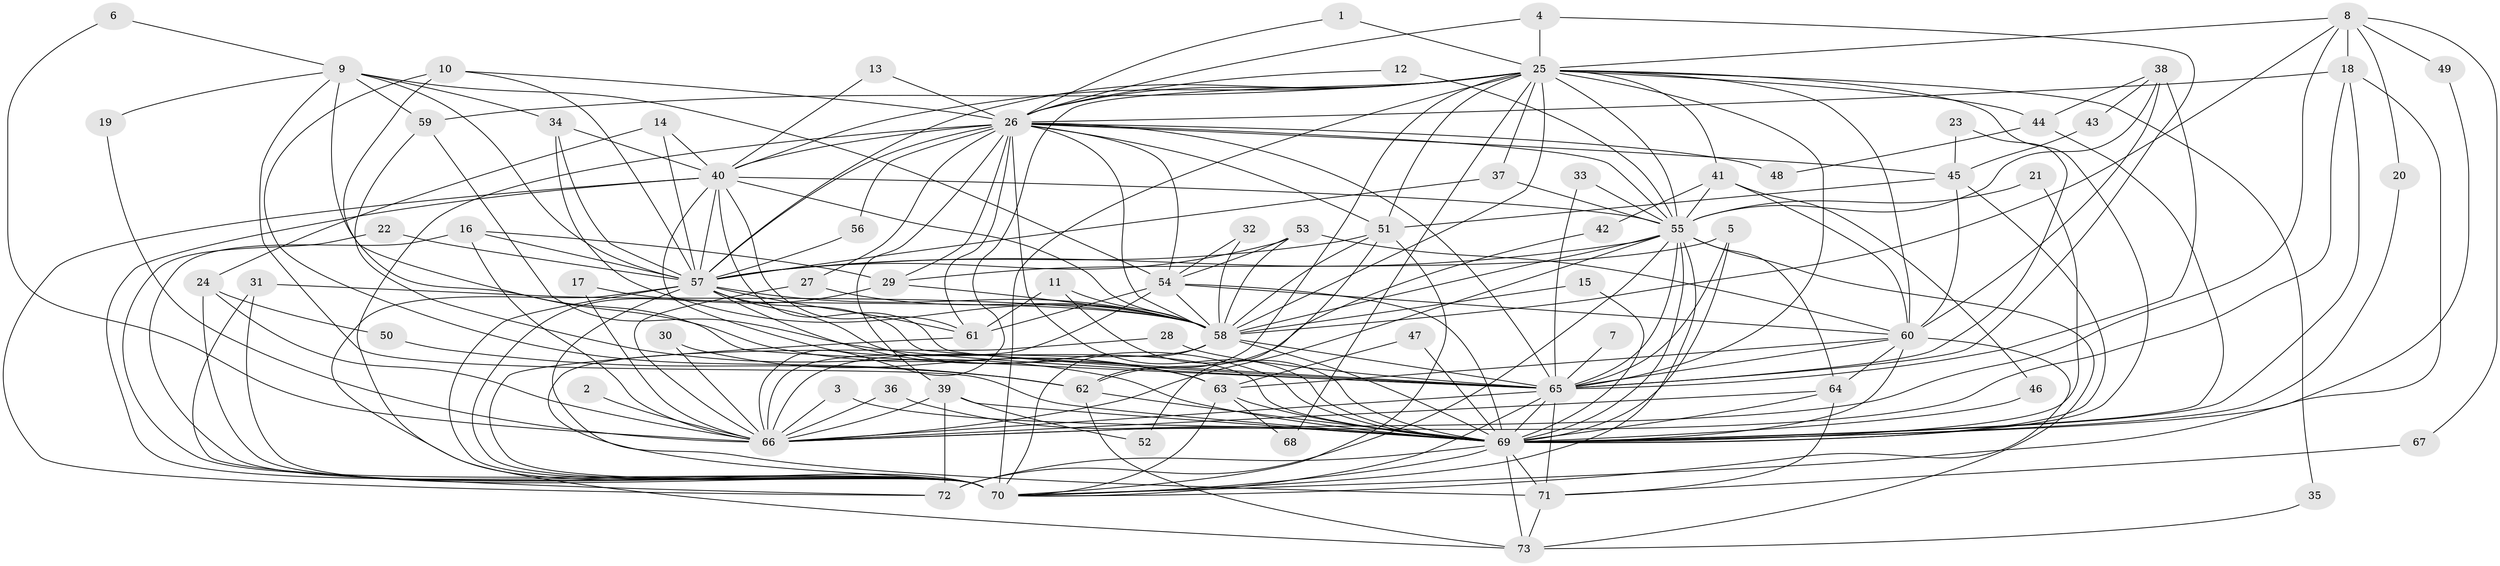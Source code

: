 // original degree distribution, {14: 0.006896551724137931, 25: 0.013793103448275862, 28: 0.006896551724137931, 21: 0.013793103448275862, 24: 0.013793103448275862, 22: 0.006896551724137931, 26: 0.006896551724137931, 2: 0.5103448275862069, 17: 0.006896551724137931, 5: 0.06206896551724138, 3: 0.23448275862068965, 7: 0.027586206896551724, 4: 0.06206896551724138, 6: 0.027586206896551724}
// Generated by graph-tools (version 1.1) at 2025/49/03/09/25 03:49:41]
// undirected, 73 vertices, 216 edges
graph export_dot {
graph [start="1"]
  node [color=gray90,style=filled];
  1;
  2;
  3;
  4;
  5;
  6;
  7;
  8;
  9;
  10;
  11;
  12;
  13;
  14;
  15;
  16;
  17;
  18;
  19;
  20;
  21;
  22;
  23;
  24;
  25;
  26;
  27;
  28;
  29;
  30;
  31;
  32;
  33;
  34;
  35;
  36;
  37;
  38;
  39;
  40;
  41;
  42;
  43;
  44;
  45;
  46;
  47;
  48;
  49;
  50;
  51;
  52;
  53;
  54;
  55;
  56;
  57;
  58;
  59;
  60;
  61;
  62;
  63;
  64;
  65;
  66;
  67;
  68;
  69;
  70;
  71;
  72;
  73;
  1 -- 25 [weight=1.0];
  1 -- 26 [weight=1.0];
  2 -- 66 [weight=1.0];
  3 -- 66 [weight=1.0];
  3 -- 69 [weight=1.0];
  4 -- 25 [weight=1.0];
  4 -- 26 [weight=1.0];
  4 -- 65 [weight=1.0];
  5 -- 29 [weight=1.0];
  5 -- 65 [weight=1.0];
  5 -- 69 [weight=1.0];
  6 -- 9 [weight=1.0];
  6 -- 66 [weight=1.0];
  7 -- 65 [weight=1.0];
  8 -- 18 [weight=1.0];
  8 -- 20 [weight=1.0];
  8 -- 25 [weight=1.0];
  8 -- 49 [weight=1.0];
  8 -- 58 [weight=1.0];
  8 -- 66 [weight=1.0];
  8 -- 67 [weight=1.0];
  9 -- 19 [weight=1.0];
  9 -- 34 [weight=1.0];
  9 -- 54 [weight=1.0];
  9 -- 57 [weight=1.0];
  9 -- 59 [weight=1.0];
  9 -- 65 [weight=1.0];
  9 -- 69 [weight=1.0];
  10 -- 26 [weight=1.0];
  10 -- 57 [weight=1.0];
  10 -- 62 [weight=1.0];
  10 -- 63 [weight=1.0];
  11 -- 58 [weight=1.0];
  11 -- 61 [weight=1.0];
  11 -- 69 [weight=1.0];
  12 -- 26 [weight=1.0];
  12 -- 55 [weight=1.0];
  13 -- 26 [weight=1.0];
  13 -- 40 [weight=1.0];
  14 -- 24 [weight=1.0];
  14 -- 40 [weight=1.0];
  14 -- 57 [weight=1.0];
  15 -- 58 [weight=1.0];
  15 -- 69 [weight=1.0];
  16 -- 29 [weight=1.0];
  16 -- 57 [weight=1.0];
  16 -- 66 [weight=1.0];
  16 -- 70 [weight=1.0];
  17 -- 58 [weight=1.0];
  17 -- 66 [weight=1.0];
  18 -- 26 [weight=1.0];
  18 -- 66 [weight=1.0];
  18 -- 69 [weight=1.0];
  18 -- 70 [weight=1.0];
  19 -- 66 [weight=1.0];
  20 -- 69 [weight=1.0];
  21 -- 55 [weight=1.0];
  21 -- 69 [weight=1.0];
  22 -- 57 [weight=1.0];
  22 -- 70 [weight=1.0];
  23 -- 45 [weight=1.0];
  23 -- 65 [weight=1.0];
  24 -- 50 [weight=1.0];
  24 -- 66 [weight=1.0];
  24 -- 70 [weight=1.0];
  25 -- 26 [weight=1.0];
  25 -- 35 [weight=1.0];
  25 -- 37 [weight=1.0];
  25 -- 40 [weight=1.0];
  25 -- 41 [weight=1.0];
  25 -- 44 [weight=1.0];
  25 -- 51 [weight=1.0];
  25 -- 55 [weight=2.0];
  25 -- 57 [weight=1.0];
  25 -- 58 [weight=1.0];
  25 -- 59 [weight=1.0];
  25 -- 60 [weight=1.0];
  25 -- 62 [weight=1.0];
  25 -- 65 [weight=1.0];
  25 -- 66 [weight=1.0];
  25 -- 68 [weight=1.0];
  25 -- 69 [weight=3.0];
  25 -- 70 [weight=1.0];
  26 -- 27 [weight=1.0];
  26 -- 29 [weight=1.0];
  26 -- 39 [weight=1.0];
  26 -- 40 [weight=1.0];
  26 -- 45 [weight=1.0];
  26 -- 48 [weight=1.0];
  26 -- 51 [weight=1.0];
  26 -- 54 [weight=1.0];
  26 -- 55 [weight=1.0];
  26 -- 56 [weight=1.0];
  26 -- 57 [weight=1.0];
  26 -- 58 [weight=1.0];
  26 -- 61 [weight=1.0];
  26 -- 65 [weight=2.0];
  26 -- 69 [weight=2.0];
  26 -- 70 [weight=1.0];
  27 -- 58 [weight=1.0];
  27 -- 66 [weight=1.0];
  28 -- 65 [weight=1.0];
  28 -- 70 [weight=1.0];
  29 -- 58 [weight=1.0];
  29 -- 70 [weight=1.0];
  30 -- 63 [weight=1.0];
  30 -- 66 [weight=1.0];
  31 -- 58 [weight=1.0];
  31 -- 70 [weight=1.0];
  31 -- 72 [weight=1.0];
  32 -- 54 [weight=1.0];
  32 -- 58 [weight=1.0];
  33 -- 55 [weight=1.0];
  33 -- 65 [weight=1.0];
  34 -- 40 [weight=1.0];
  34 -- 57 [weight=1.0];
  34 -- 58 [weight=1.0];
  35 -- 73 [weight=1.0];
  36 -- 66 [weight=1.0];
  36 -- 69 [weight=2.0];
  37 -- 55 [weight=1.0];
  37 -- 57 [weight=1.0];
  38 -- 43 [weight=1.0];
  38 -- 44 [weight=1.0];
  38 -- 55 [weight=1.0];
  38 -- 60 [weight=1.0];
  38 -- 65 [weight=1.0];
  39 -- 52 [weight=1.0];
  39 -- 66 [weight=1.0];
  39 -- 69 [weight=1.0];
  39 -- 72 [weight=1.0];
  40 -- 55 [weight=1.0];
  40 -- 57 [weight=1.0];
  40 -- 58 [weight=1.0];
  40 -- 61 [weight=1.0];
  40 -- 65 [weight=1.0];
  40 -- 69 [weight=2.0];
  40 -- 70 [weight=1.0];
  40 -- 72 [weight=1.0];
  41 -- 42 [weight=1.0];
  41 -- 46 [weight=1.0];
  41 -- 55 [weight=1.0];
  41 -- 60 [weight=1.0];
  42 -- 62 [weight=1.0];
  43 -- 45 [weight=1.0];
  44 -- 48 [weight=1.0];
  44 -- 69 [weight=1.0];
  45 -- 51 [weight=1.0];
  45 -- 60 [weight=1.0];
  45 -- 69 [weight=1.0];
  46 -- 69 [weight=1.0];
  47 -- 63 [weight=1.0];
  47 -- 69 [weight=1.0];
  49 -- 69 [weight=1.0];
  50 -- 62 [weight=1.0];
  51 -- 52 [weight=1.0];
  51 -- 57 [weight=1.0];
  51 -- 58 [weight=1.0];
  51 -- 70 [weight=1.0];
  53 -- 54 [weight=1.0];
  53 -- 57 [weight=1.0];
  53 -- 58 [weight=1.0];
  53 -- 60 [weight=1.0];
  54 -- 58 [weight=1.0];
  54 -- 60 [weight=1.0];
  54 -- 61 [weight=1.0];
  54 -- 66 [weight=1.0];
  54 -- 69 [weight=1.0];
  55 -- 57 [weight=1.0];
  55 -- 58 [weight=1.0];
  55 -- 64 [weight=1.0];
  55 -- 65 [weight=1.0];
  55 -- 66 [weight=1.0];
  55 -- 69 [weight=3.0];
  55 -- 70 [weight=1.0];
  55 -- 72 [weight=1.0];
  55 -- 73 [weight=2.0];
  56 -- 57 [weight=1.0];
  57 -- 58 [weight=1.0];
  57 -- 61 [weight=1.0];
  57 -- 63 [weight=1.0];
  57 -- 65 [weight=1.0];
  57 -- 69 [weight=2.0];
  57 -- 70 [weight=2.0];
  57 -- 71 [weight=1.0];
  57 -- 73 [weight=1.0];
  58 -- 65 [weight=1.0];
  58 -- 66 [weight=1.0];
  58 -- 69 [weight=3.0];
  58 -- 70 [weight=1.0];
  59 -- 65 [weight=1.0];
  59 -- 69 [weight=1.0];
  60 -- 63 [weight=1.0];
  60 -- 64 [weight=1.0];
  60 -- 65 [weight=1.0];
  60 -- 69 [weight=1.0];
  60 -- 70 [weight=1.0];
  61 -- 70 [weight=1.0];
  62 -- 69 [weight=2.0];
  62 -- 73 [weight=1.0];
  63 -- 68 [weight=1.0];
  63 -- 69 [weight=1.0];
  63 -- 70 [weight=1.0];
  64 -- 66 [weight=1.0];
  64 -- 69 [weight=1.0];
  64 -- 71 [weight=1.0];
  65 -- 66 [weight=1.0];
  65 -- 69 [weight=3.0];
  65 -- 70 [weight=1.0];
  65 -- 71 [weight=1.0];
  67 -- 71 [weight=1.0];
  69 -- 70 [weight=2.0];
  69 -- 71 [weight=2.0];
  69 -- 72 [weight=2.0];
  69 -- 73 [weight=2.0];
  71 -- 73 [weight=1.0];
}
